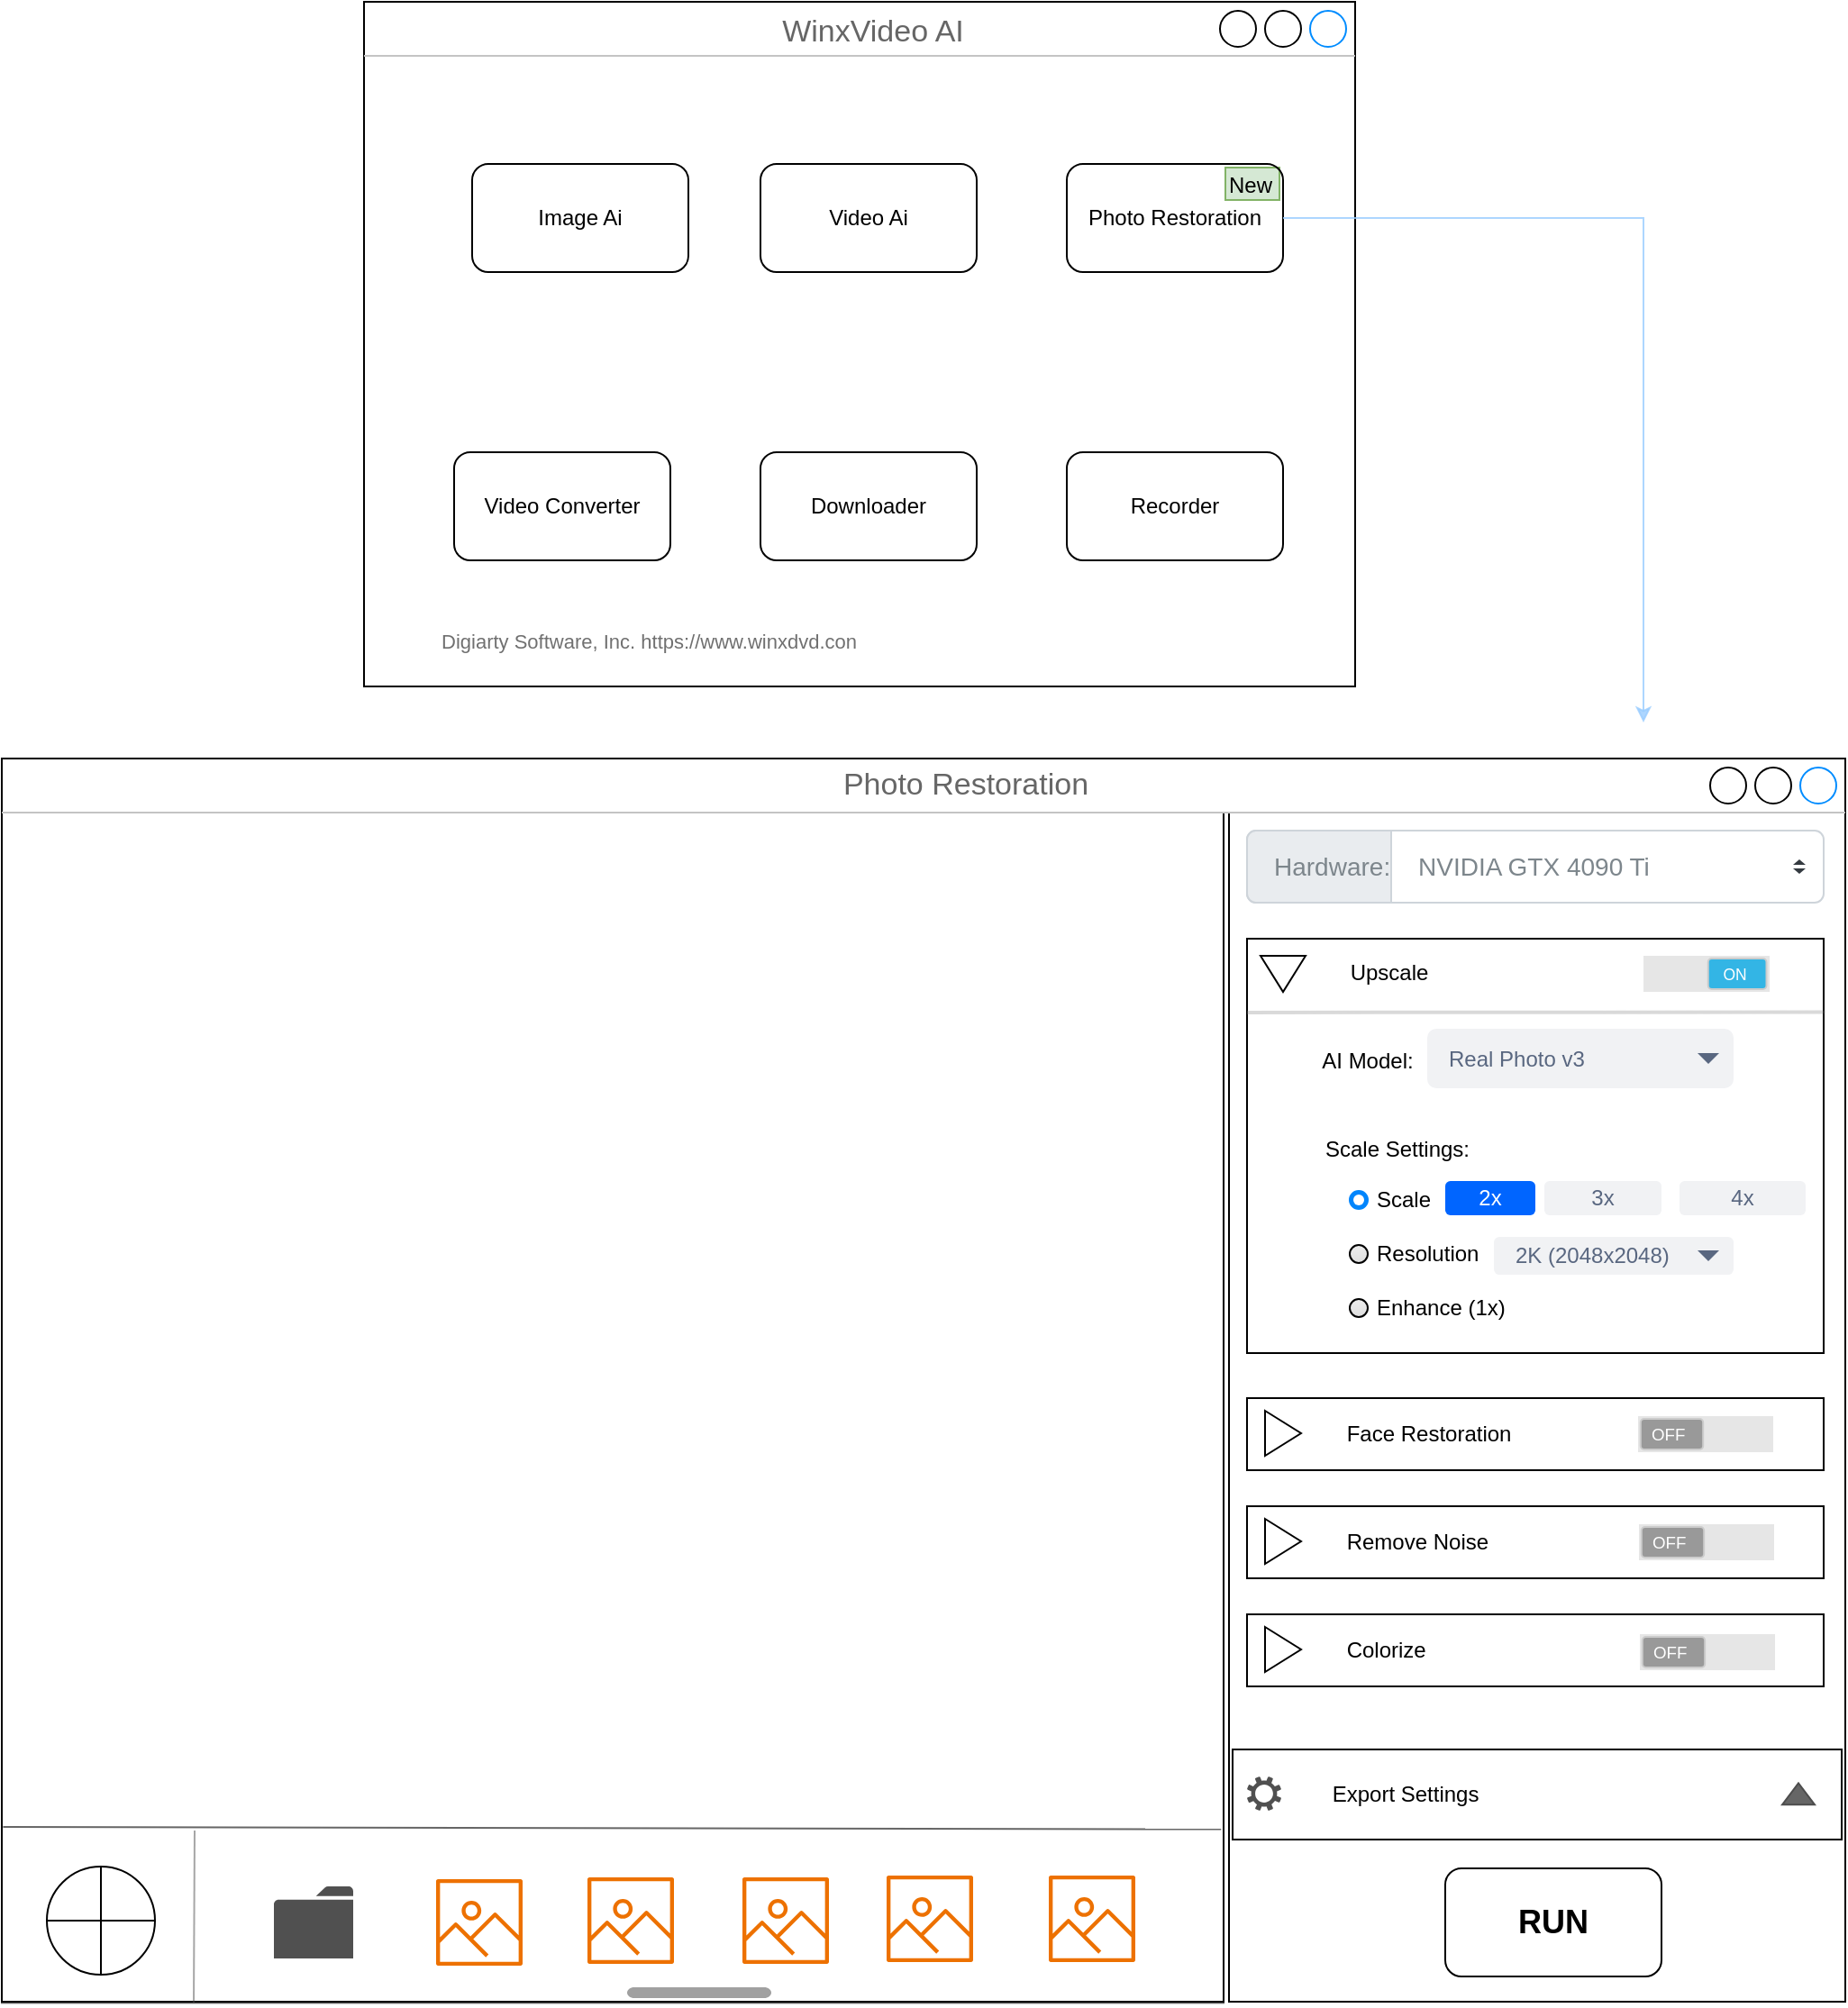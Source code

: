<mxfile version="24.6.2" type="github">
  <diagram name="Page-1" id="0_xwQYPgsvtEic5CNWjQ">
    <mxGraphModel dx="2509" dy="1016" grid="1" gridSize="10" guides="1" tooltips="1" connect="1" arrows="1" fold="1" page="1" pageScale="1" pageWidth="850" pageHeight="1100" math="0" shadow="0">
      <root>
        <mxCell id="0" />
        <mxCell id="1" parent="0" />
        <mxCell id="u5cYcbEoIGcj3W9R1HFV-1" value="" style="rounded=0;whiteSpace=wrap;html=1;" vertex="1" parent="1">
          <mxGeometry x="260" y="500" width="342" height="660" as="geometry" />
        </mxCell>
        <mxCell id="u5cYcbEoIGcj3W9R1HFV-8" value="" style="strokeWidth=1;shadow=0;dashed=0;align=center;html=1;shape=mxgraph.mockup.containers.window;align=left;verticalAlign=top;spacingLeft=8;strokeColor2=#008cff;strokeColor3=#c4c4c4;fontColor=#666666;mainText=;fontSize=17;labelBackgroundColor=none;whiteSpace=wrap;" vertex="1" parent="1">
          <mxGeometry x="-220" y="50" width="550" height="380" as="geometry" />
        </mxCell>
        <mxCell id="u5cYcbEoIGcj3W9R1HFV-2" value="Image Ai" style="rounded=1;whiteSpace=wrap;html=1;" vertex="1" parent="1">
          <mxGeometry x="-160" y="140" width="120" height="60" as="geometry" />
        </mxCell>
        <mxCell id="u5cYcbEoIGcj3W9R1HFV-3" value="Video Ai" style="rounded=1;whiteSpace=wrap;html=1;" vertex="1" parent="1">
          <mxGeometry y="140" width="120" height="60" as="geometry" />
        </mxCell>
        <mxCell id="u5cYcbEoIGcj3W9R1HFV-4" value="Video Converter" style="rounded=1;whiteSpace=wrap;html=1;" vertex="1" parent="1">
          <mxGeometry x="-170" y="300" width="120" height="60" as="geometry" />
        </mxCell>
        <mxCell id="u5cYcbEoIGcj3W9R1HFV-5" value="Downloader" style="rounded=1;whiteSpace=wrap;html=1;" vertex="1" parent="1">
          <mxGeometry y="300" width="120" height="60" as="geometry" />
        </mxCell>
        <mxCell id="u5cYcbEoIGcj3W9R1HFV-6" value="Recorder" style="rounded=1;whiteSpace=wrap;html=1;" vertex="1" parent="1">
          <mxGeometry x="170" y="300" width="120" height="60" as="geometry" />
        </mxCell>
        <mxCell id="u5cYcbEoIGcj3W9R1HFV-26" value="NVIDIA GTX 4090 Ti" style="html=1;shadow=0;dashed=0;shape=mxgraph.bootstrap.rrect;rSize=5;strokeColor=#CED4DA;html=1;whiteSpace=wrap;fillColor=#FFFFFF;fontColor=#7D868C;align=left;spacingLeft=80;spacing=15;fontSize=14;" vertex="1" parent="1">
          <mxGeometry x="270" y="510" width="320" height="40" as="geometry" />
        </mxCell>
        <mxCell id="u5cYcbEoIGcj3W9R1HFV-27" value="" style="shape=triangle;direction=south;fillColor=#343A40;strokeColor=none;perimeter=none;" vertex="1" parent="u5cYcbEoIGcj3W9R1HFV-26">
          <mxGeometry x="1" y="0.5" width="7" height="3" relative="1" as="geometry">
            <mxPoint x="-17" y="1" as="offset" />
          </mxGeometry>
        </mxCell>
        <mxCell id="u5cYcbEoIGcj3W9R1HFV-28" value="" style="shape=triangle;direction=north;fillColor=#343A40;strokeColor=none;perimeter=none;" vertex="1" parent="u5cYcbEoIGcj3W9R1HFV-26">
          <mxGeometry x="1" y="0.5" width="7" height="3" relative="1" as="geometry">
            <mxPoint x="-17" y="-4" as="offset" />
          </mxGeometry>
        </mxCell>
        <mxCell id="u5cYcbEoIGcj3W9R1HFV-29" value="Hardware:" style="html=1;shadow=0;dashed=0;shape=mxgraph.bootstrap.leftButton;strokeColor=#CED4DA;gradientColor=inherit;fontColor=inherit;fillColor=#E9ECEF;rSize=5;perimeter=none;whiteSpace=wrap;resizeHeight=1;fontSize=14;align=left;spacing=15;" vertex="1" parent="u5cYcbEoIGcj3W9R1HFV-26">
          <mxGeometry width="80" height="40" relative="1" as="geometry" />
        </mxCell>
        <mxCell id="u5cYcbEoIGcj3W9R1HFV-38" value="" style="html=1;whiteSpace=wrap;container=1;recursiveResize=0;collapsible=0;align=left;" vertex="1" parent="1">
          <mxGeometry x="270" y="570" width="320" height="230" as="geometry" />
        </mxCell>
        <mxCell id="u5cYcbEoIGcj3W9R1HFV-39" value="" style="triangle;html=1;whiteSpace=wrap;rotation=90;" vertex="1" parent="u5cYcbEoIGcj3W9R1HFV-38">
          <mxGeometry x="10" y="7" width="20" height="25" as="geometry" />
        </mxCell>
        <mxCell id="u5cYcbEoIGcj3W9R1HFV-48" value="" style="verticalLabelPosition=bottom;verticalAlign=top;html=1;shadow=0;dashed=0;strokeWidth=1;shape=mxgraph.android.switch_on;fillColor=#E6E6E6;sketch=0;" vertex="1" parent="u5cYcbEoIGcj3W9R1HFV-38">
          <mxGeometry x="220" y="9.5" width="70" height="20" as="geometry" />
        </mxCell>
        <mxCell id="u5cYcbEoIGcj3W9R1HFV-55" value="Upscale" style="text;html=1;align=center;verticalAlign=middle;whiteSpace=wrap;rounded=0;" vertex="1" parent="u5cYcbEoIGcj3W9R1HFV-38">
          <mxGeometry x="49" y="4" width="60" height="30" as="geometry" />
        </mxCell>
        <mxCell id="u5cYcbEoIGcj3W9R1HFV-57" value="Real Photo v3" style="rounded=1;fillColor=#F1F2F4;strokeColor=none;html=1;whiteSpace=wrap;fontColor=#596780;align=left;fontSize=12;spacingLeft=10;sketch=0;" vertex="1" parent="u5cYcbEoIGcj3W9R1HFV-38">
          <mxGeometry x="100" y="50" width="170" height="33" as="geometry" />
        </mxCell>
        <mxCell id="u5cYcbEoIGcj3W9R1HFV-58" value="" style="shape=triangle;direction=south;fillColor=#596780;strokeColor=none;html=1;sketch=0;" vertex="1" parent="u5cYcbEoIGcj3W9R1HFV-57">
          <mxGeometry x="1" y="0.5" width="12" height="6" relative="1" as="geometry">
            <mxPoint x="-20" y="-3" as="offset" />
          </mxGeometry>
        </mxCell>
        <mxCell id="u5cYcbEoIGcj3W9R1HFV-59" value="AI Model:" style="text;html=1;align=center;verticalAlign=middle;whiteSpace=wrap;rounded=0;" vertex="1" parent="u5cYcbEoIGcj3W9R1HFV-38">
          <mxGeometry x="37" y="53" width="60" height="30" as="geometry" />
        </mxCell>
        <mxCell id="u5cYcbEoIGcj3W9R1HFV-60" value="Scale" style="html=1;shadow=0;dashed=0;shape=mxgraph.bootstrap.radioButton2;labelPosition=right;verticalLabelPosition=middle;align=left;verticalAlign=middle;gradientColor=#DEDEDE;fillColor=#EDEDED;checked=1;spacing=5;checkedFill=#0085FC;checkedStroke=#ffffff;sketch=0;" vertex="1" parent="u5cYcbEoIGcj3W9R1HFV-38">
          <mxGeometry x="57" y="140" width="10" height="10" as="geometry" />
        </mxCell>
        <mxCell id="u5cYcbEoIGcj3W9R1HFV-61" value="Resolution" style="html=1;shadow=0;dashed=0;shape=mxgraph.bootstrap.radioButton2;labelPosition=right;verticalLabelPosition=middle;align=left;verticalAlign=middle;gradientColor=#DEDEDE;fillColor=#EDEDED;checked=0;spacing=5;checkedFill=#0085FC;checkedStroke=#ffffff;sketch=0;" vertex="1" parent="u5cYcbEoIGcj3W9R1HFV-38">
          <mxGeometry x="57" y="170" width="10" height="10" as="geometry" />
        </mxCell>
        <mxCell id="u5cYcbEoIGcj3W9R1HFV-62" value="Enhance (1x&lt;span style=&quot;background-color: initial;&quot;&gt;)&lt;/span&gt;" style="html=1;shadow=0;dashed=0;shape=mxgraph.bootstrap.radioButton2;labelPosition=right;verticalLabelPosition=middle;align=left;verticalAlign=middle;gradientColor=#DEDEDE;fillColor=#EDEDED;checked=0;spacing=5;fontColor=#000000;checkedFill=#0085FC;checkedStroke=#ffffff;sketch=0;" vertex="1" parent="u5cYcbEoIGcj3W9R1HFV-38">
          <mxGeometry x="57" y="200" width="10" height="10" as="geometry" />
        </mxCell>
        <mxCell id="u5cYcbEoIGcj3W9R1HFV-67" value="2x" style="rounded=1;fillColor=#0065FF;align=center;strokeColor=none;html=1;fontColor=#ffffff;fontSize=12;whiteSpace=wrap;" vertex="1" parent="u5cYcbEoIGcj3W9R1HFV-38">
          <mxGeometry x="110" y="134.5" width="50" height="19" as="geometry" />
        </mxCell>
        <mxCell id="u5cYcbEoIGcj3W9R1HFV-68" value="3x" style="rounded=1;fillColor=#F1F2F4;align=center;strokeColor=none;html=1;fontColor=#596780;fontSize=12;whiteSpace=wrap;" vertex="1" parent="u5cYcbEoIGcj3W9R1HFV-38">
          <mxGeometry x="165" y="134.5" width="65" height="19" as="geometry" />
        </mxCell>
        <mxCell id="u5cYcbEoIGcj3W9R1HFV-69" value="4x" style="rounded=1;fillColor=#F1F2F4;align=center;strokeColor=none;html=1;fontColor=#596780;fontSize=12;whiteSpace=wrap;" vertex="1" parent="u5cYcbEoIGcj3W9R1HFV-38">
          <mxGeometry x="240" y="134.5" width="70" height="19" as="geometry" />
        </mxCell>
        <mxCell id="u5cYcbEoIGcj3W9R1HFV-81" value="Scale Settings:" style="text;html=1;align=center;verticalAlign=middle;whiteSpace=wrap;rounded=0;" vertex="1" parent="u5cYcbEoIGcj3W9R1HFV-38">
          <mxGeometry x="37" y="101.5" width="93" height="30" as="geometry" />
        </mxCell>
        <mxCell id="u5cYcbEoIGcj3W9R1HFV-82" value="2K (2048x2048)" style="rounded=1;fillColor=#F1F2F4;strokeColor=none;html=1;whiteSpace=wrap;fontColor=#596780;align=left;fontSize=12;spacingLeft=10;sketch=0;" vertex="1" parent="u5cYcbEoIGcj3W9R1HFV-38">
          <mxGeometry x="137" y="165.5" width="133" height="21" as="geometry" />
        </mxCell>
        <mxCell id="u5cYcbEoIGcj3W9R1HFV-83" value="" style="shape=triangle;direction=south;fillColor=#596780;strokeColor=none;html=1;sketch=0;" vertex="1" parent="u5cYcbEoIGcj3W9R1HFV-82">
          <mxGeometry x="1" y="0.5" width="12" height="6" relative="1" as="geometry">
            <mxPoint x="-20" y="-3" as="offset" />
          </mxGeometry>
        </mxCell>
        <mxCell id="u5cYcbEoIGcj3W9R1HFV-40" value="&lt;span style=&quot;white-space: pre;&quot;&gt;&#x9;&lt;/span&gt;&lt;span style=&quot;white-space: pre;&quot;&gt;&#x9;&lt;/span&gt;Face Restoration" style="html=1;whiteSpace=wrap;container=1;recursiveResize=0;collapsible=0;align=left;" vertex="1" parent="1">
          <mxGeometry x="270" y="825" width="320" height="40" as="geometry" />
        </mxCell>
        <mxCell id="u5cYcbEoIGcj3W9R1HFV-41" value="" style="triangle;html=1;whiteSpace=wrap;" vertex="1" parent="u5cYcbEoIGcj3W9R1HFV-40">
          <mxGeometry x="10" y="7" width="20" height="25" as="geometry" />
        </mxCell>
        <mxCell id="u5cYcbEoIGcj3W9R1HFV-52" value="" style="verticalLabelPosition=bottom;verticalAlign=top;html=1;shadow=0;dashed=0;strokeWidth=1;shape=mxgraph.android.switch_off;fillColor=#E6E6E6;sketch=0;" vertex="1" parent="u5cYcbEoIGcj3W9R1HFV-40">
          <mxGeometry x="217" y="10" width="75" height="20" as="geometry" />
        </mxCell>
        <mxCell id="u5cYcbEoIGcj3W9R1HFV-42" value="&lt;span style=&quot;white-space: pre;&quot;&gt;&#x9;&lt;/span&gt;&lt;span style=&quot;white-space: pre;&quot;&gt;&#x9;&lt;/span&gt;Remove Noise" style="html=1;whiteSpace=wrap;container=1;recursiveResize=0;collapsible=0;align=left;" vertex="1" parent="1">
          <mxGeometry x="270" y="885" width="320" height="40" as="geometry" />
        </mxCell>
        <mxCell id="u5cYcbEoIGcj3W9R1HFV-43" value="" style="triangle;html=1;whiteSpace=wrap;" vertex="1" parent="u5cYcbEoIGcj3W9R1HFV-42">
          <mxGeometry x="10" y="7" width="20" height="25" as="geometry" />
        </mxCell>
        <mxCell id="u5cYcbEoIGcj3W9R1HFV-53" value="" style="verticalLabelPosition=bottom;verticalAlign=top;html=1;shadow=0;dashed=0;strokeWidth=1;shape=mxgraph.android.switch_off;fillColor=#E6E6E6;sketch=0;" vertex="1" parent="u5cYcbEoIGcj3W9R1HFV-42">
          <mxGeometry x="217.5" y="10" width="75" height="20" as="geometry" />
        </mxCell>
        <mxCell id="u5cYcbEoIGcj3W9R1HFV-44" value="&lt;span style=&quot;white-space: pre;&quot;&gt;&#x9;&lt;/span&gt;&lt;span style=&quot;white-space: pre;&quot;&gt;&#x9;&lt;/span&gt;Colorize" style="html=1;whiteSpace=wrap;container=1;recursiveResize=0;collapsible=0;align=left;" vertex="1" parent="1">
          <mxGeometry x="270" y="945" width="320" height="40" as="geometry" />
        </mxCell>
        <mxCell id="u5cYcbEoIGcj3W9R1HFV-45" value="" style="triangle;html=1;whiteSpace=wrap;" vertex="1" parent="u5cYcbEoIGcj3W9R1HFV-44">
          <mxGeometry x="10" y="7" width="20" height="25" as="geometry" />
        </mxCell>
        <mxCell id="u5cYcbEoIGcj3W9R1HFV-54" value="" style="verticalLabelPosition=bottom;verticalAlign=top;html=1;shadow=0;dashed=0;strokeWidth=1;shape=mxgraph.android.switch_off;fillColor=#E6E6E6;sketch=0;" vertex="1" parent="u5cYcbEoIGcj3W9R1HFV-44">
          <mxGeometry x="218" y="11" width="75" height="20" as="geometry" />
        </mxCell>
        <mxCell id="u5cYcbEoIGcj3W9R1HFV-86" value="" style="endArrow=none;html=1;strokeWidth=2;rounded=0;fillColor=#f5f5f5;strokeColor=#808080;entryX=1.003;entryY=0.177;entryDx=0;entryDy=0;entryPerimeter=0;labelBackgroundColor=none;fontColor=none;noLabel=1;opacity=30;" edge="1" parent="1" target="u5cYcbEoIGcj3W9R1HFV-38">
          <mxGeometry width="50" height="50" relative="1" as="geometry">
            <mxPoint x="270" y="611" as="sourcePoint" />
            <mxPoint x="580" y="620" as="targetPoint" />
          </mxGeometry>
        </mxCell>
        <mxCell id="u5cYcbEoIGcj3W9R1HFV-87" value="&lt;span style=&quot;font-size: 18px;&quot;&gt;&lt;b&gt;RUN&lt;/b&gt;&lt;/span&gt;" style="rounded=1;whiteSpace=wrap;html=1;" vertex="1" parent="1">
          <mxGeometry x="380" y="1086" width="120" height="60" as="geometry" />
        </mxCell>
        <mxCell id="u5cYcbEoIGcj3W9R1HFV-15" value="New" style="text;html=1;strokeColor=#82b366;fillColor=#d5e8d4;align=left;verticalAlign=middle;whiteSpace=wrap;overflow=hidden;" vertex="1" parent="1">
          <mxGeometry x="258" y="142" width="30" height="18" as="geometry" />
        </mxCell>
        <mxCell id="u5cYcbEoIGcj3W9R1HFV-11" value="Photo Restoration" style="rounded=1;whiteSpace=wrap;html=1;fillColor=none;" vertex="1" parent="1">
          <mxGeometry x="170" y="140" width="120" height="60" as="geometry" />
        </mxCell>
        <mxCell id="u5cYcbEoIGcj3W9R1HFV-114" value="&lt;span style=&quot;color: rgb(102, 102, 102); font-size: 17px; text-align: left;&quot;&gt;WinxVideo AI&lt;/span&gt;" style="text;html=1;align=center;verticalAlign=middle;whiteSpace=wrap;rounded=0;" vertex="1" parent="1">
          <mxGeometry x="-5" y="52" width="135" height="30" as="geometry" />
        </mxCell>
        <mxCell id="u5cYcbEoIGcj3W9R1HFV-115" value="" style="endArrow=classic;html=1;rounded=0;exitX=1;exitY=0.5;exitDx=0;exitDy=0;opacity=80;strokeColor=#99CCFF;" edge="1" parent="1" source="u5cYcbEoIGcj3W9R1HFV-11">
          <mxGeometry width="50" height="50" relative="1" as="geometry">
            <mxPoint x="440" y="330" as="sourcePoint" />
            <mxPoint x="490" y="450" as="targetPoint" />
            <Array as="points">
              <mxPoint x="490" y="170" />
            </Array>
          </mxGeometry>
        </mxCell>
        <mxCell id="u5cYcbEoIGcj3W9R1HFV-118" value="Digiarty Software, Inc. https://www.winxdvd.con" style="text;html=1;align=left;verticalAlign=middle;whiteSpace=wrap;rounded=0;fontColor=#707070;fontSize=11;" vertex="1" parent="1">
          <mxGeometry x="-179" y="390" width="380" height="30" as="geometry" />
        </mxCell>
        <mxCell id="u5cYcbEoIGcj3W9R1HFV-123" value="" style="group" vertex="1" connectable="0" parent="1">
          <mxGeometry x="262" y="1020" width="338" height="50" as="geometry" />
        </mxCell>
        <mxCell id="u5cYcbEoIGcj3W9R1HFV-109" value="&lt;span style=&quot;white-space: pre;&quot;&gt;&#x9;&lt;/span&gt;&lt;span style=&quot;white-space: pre;&quot;&gt;&#x9;&lt;/span&gt;Export Settings" style="rounded=0;whiteSpace=wrap;html=1;align=left;" vertex="1" parent="u5cYcbEoIGcj3W9R1HFV-123">
          <mxGeometry width="338" height="50" as="geometry" />
        </mxCell>
        <mxCell id="u5cYcbEoIGcj3W9R1HFV-110" value="" style="sketch=0;pointerEvents=1;shadow=0;dashed=0;html=1;strokeColor=none;fillColor=#505050;labelPosition=center;verticalLabelPosition=bottom;verticalAlign=top;outlineConnect=0;align=center;shape=mxgraph.office.concepts.settings;" vertex="1" parent="u5cYcbEoIGcj3W9R1HFV-123">
          <mxGeometry x="8" y="15" width="19" height="19" as="geometry" />
        </mxCell>
        <mxCell id="u5cYcbEoIGcj3W9R1HFV-111" value="" style="triangle;whiteSpace=wrap;html=1;rotation=-90;strokeColor=#4D4D4D;fillColor=#666666;" vertex="1" parent="u5cYcbEoIGcj3W9R1HFV-123">
          <mxGeometry x="308" y="15.67" width="12" height="18" as="geometry" />
        </mxCell>
        <mxCell id="u5cYcbEoIGcj3W9R1HFV-125" value="" style="group;fillColor=#f5f5f5;fontColor=#333333;strokeColor=#666666;" vertex="1" connectable="0" parent="1">
          <mxGeometry x="-421" y="500" width="678" height="660.66" as="geometry" />
        </mxCell>
        <mxCell id="u5cYcbEoIGcj3W9R1HFV-88" value="" style="rounded=0;whiteSpace=wrap;html=1;" vertex="1" parent="u5cYcbEoIGcj3W9R1HFV-125">
          <mxGeometry width="678" height="660" as="geometry" />
        </mxCell>
        <mxCell id="u5cYcbEoIGcj3W9R1HFV-124" value="" style="group" vertex="1" connectable="0" parent="u5cYcbEoIGcj3W9R1HFV-125">
          <mxGeometry x="31" y="565" width="598" height="95.66" as="geometry" />
        </mxCell>
        <mxCell id="u5cYcbEoIGcj3W9R1HFV-93" value="" style="sketch=0;pointerEvents=1;shadow=0;dashed=0;html=1;strokeColor=none;fillColor=#505050;labelPosition=center;verticalLabelPosition=bottom;verticalAlign=top;outlineConnect=0;align=center;shape=mxgraph.office.concepts.folder;" vertex="1" parent="u5cYcbEoIGcj3W9R1HFV-124">
          <mxGeometry x="120" y="31" width="44" height="40" as="geometry" />
        </mxCell>
        <mxCell id="u5cYcbEoIGcj3W9R1HFV-94" value="" style="sketch=0;outlineConnect=0;fontColor=#232F3E;gradientColor=none;fillColor=#ED7100;strokeColor=none;dashed=0;verticalLabelPosition=bottom;verticalAlign=top;align=center;html=1;fontSize=12;fontStyle=0;aspect=fixed;pointerEvents=1;shape=mxgraph.aws4.container_registry_image;" vertex="1" parent="u5cYcbEoIGcj3W9R1HFV-124">
          <mxGeometry x="210" y="27" width="48" height="48" as="geometry" />
        </mxCell>
        <mxCell id="u5cYcbEoIGcj3W9R1HFV-95" value="" style="sketch=0;outlineConnect=0;fontColor=#232F3E;gradientColor=none;fillColor=#ED7100;strokeColor=none;dashed=0;verticalLabelPosition=bottom;verticalAlign=top;align=center;html=1;fontSize=12;fontStyle=0;aspect=fixed;pointerEvents=1;shape=mxgraph.aws4.container_registry_image;" vertex="1" parent="u5cYcbEoIGcj3W9R1HFV-124">
          <mxGeometry x="294" y="26" width="48" height="48" as="geometry" />
        </mxCell>
        <mxCell id="u5cYcbEoIGcj3W9R1HFV-96" value="" style="sketch=0;outlineConnect=0;fontColor=#232F3E;gradientColor=none;fillColor=#ED7100;strokeColor=none;dashed=0;verticalLabelPosition=bottom;verticalAlign=top;align=center;html=1;fontSize=12;fontStyle=0;aspect=fixed;pointerEvents=1;shape=mxgraph.aws4.container_registry_image;" vertex="1" parent="u5cYcbEoIGcj3W9R1HFV-124">
          <mxGeometry x="380" y="26" width="48" height="48" as="geometry" />
        </mxCell>
        <mxCell id="u5cYcbEoIGcj3W9R1HFV-98" value="" style="verticalLabelPosition=bottom;verticalAlign=top;html=1;shape=mxgraph.flowchart.summing_function;" vertex="1" parent="u5cYcbEoIGcj3W9R1HFV-124">
          <mxGeometry x="-6" y="20" width="60" height="60" as="geometry" />
        </mxCell>
        <mxCell id="u5cYcbEoIGcj3W9R1HFV-106" value="" style="sketch=0;outlineConnect=0;fontColor=#232F3E;gradientColor=none;fillColor=#ED7100;strokeColor=none;dashed=0;verticalLabelPosition=bottom;verticalAlign=top;align=center;html=1;fontSize=12;fontStyle=0;aspect=fixed;pointerEvents=1;shape=mxgraph.aws4.container_registry_image;" vertex="1" parent="u5cYcbEoIGcj3W9R1HFV-124">
          <mxGeometry x="460" y="25" width="48" height="48" as="geometry" />
        </mxCell>
        <mxCell id="u5cYcbEoIGcj3W9R1HFV-107" value="" style="sketch=0;outlineConnect=0;fontColor=#232F3E;gradientColor=none;fillColor=#ED7100;strokeColor=none;dashed=0;verticalLabelPosition=bottom;verticalAlign=top;align=center;html=1;fontSize=12;fontStyle=0;aspect=fixed;pointerEvents=1;shape=mxgraph.aws4.container_registry_image;" vertex="1" parent="u5cYcbEoIGcj3W9R1HFV-124">
          <mxGeometry x="550" y="25" width="48" height="48" as="geometry" />
        </mxCell>
        <mxCell id="u5cYcbEoIGcj3W9R1HFV-119" value="" style="endArrow=none;html=1;rounded=0;exitX=0.163;exitY=1.001;exitDx=0;exitDy=0;exitPerimeter=0;fontColor=#333333;strokeColor=#4D4D4D;opacity=50;" edge="1" parent="u5cYcbEoIGcj3W9R1HFV-124">
          <mxGeometry width="50" height="50" relative="1" as="geometry">
            <mxPoint x="75.514" y="95.66" as="sourcePoint" />
            <mxPoint x="76" as="targetPoint" />
          </mxGeometry>
        </mxCell>
        <mxCell id="u5cYcbEoIGcj3W9R1HFV-122" value="" style="html=1;verticalLabelPosition=bottom;labelBackgroundColor=#ffffff;verticalAlign=top;shadow=0;dashed=0;strokeWidth=2;shape=mxgraph.ios7.misc.scroll_(horizontal);fillColor=#a0a0a0;" vertex="1" parent="u5cYcbEoIGcj3W9R1HFV-124">
          <mxGeometry x="316" y="87" width="80" height="6" as="geometry" />
        </mxCell>
        <mxCell id="u5cYcbEoIGcj3W9R1HFV-92" value="" style="endArrow=none;html=1;rounded=0;entryX=0.998;entryY=0.855;entryDx=0;entryDy=0;entryPerimeter=0;exitX=0.001;exitY=0.853;exitDx=0;exitDy=0;exitPerimeter=0;fillColor=#f5f5f5;strokeColor=#666666;" edge="1" parent="u5cYcbEoIGcj3W9R1HFV-125" source="u5cYcbEoIGcj3W9R1HFV-88" target="u5cYcbEoIGcj3W9R1HFV-88">
          <mxGeometry width="50" height="50" relative="1" as="geometry">
            <mxPoint x="71" y="570" as="sourcePoint" />
            <mxPoint x="121" y="520" as="targetPoint" />
          </mxGeometry>
        </mxCell>
        <mxCell id="u5cYcbEoIGcj3W9R1HFV-113" value="" style="group" vertex="1" connectable="0" parent="1">
          <mxGeometry x="-421" y="470" width="1023" height="30" as="geometry" />
        </mxCell>
        <mxCell id="u5cYcbEoIGcj3W9R1HFV-105" value="" style="strokeWidth=1;shadow=0;dashed=0;align=center;html=1;shape=mxgraph.mockup.containers.window;align=left;verticalAlign=top;spacingLeft=8;strokeColor2=#008cff;strokeColor3=#c4c4c4;fontColor=#666666;mainText=;fontSize=17;labelBackgroundColor=none;whiteSpace=wrap;" vertex="1" parent="u5cYcbEoIGcj3W9R1HFV-113">
          <mxGeometry width="1023" height="30" as="geometry" />
        </mxCell>
        <mxCell id="u5cYcbEoIGcj3W9R1HFV-112" value="&lt;span style=&quot;color: rgb(102, 102, 102); font-size: 17px; text-align: left;&quot;&gt;Photo Restoration&lt;/span&gt;" style="text;html=1;align=center;verticalAlign=middle;whiteSpace=wrap;rounded=0;" vertex="1" parent="u5cYcbEoIGcj3W9R1HFV-113">
          <mxGeometry x="439" width="192" height="30" as="geometry" />
        </mxCell>
      </root>
    </mxGraphModel>
  </diagram>
</mxfile>
